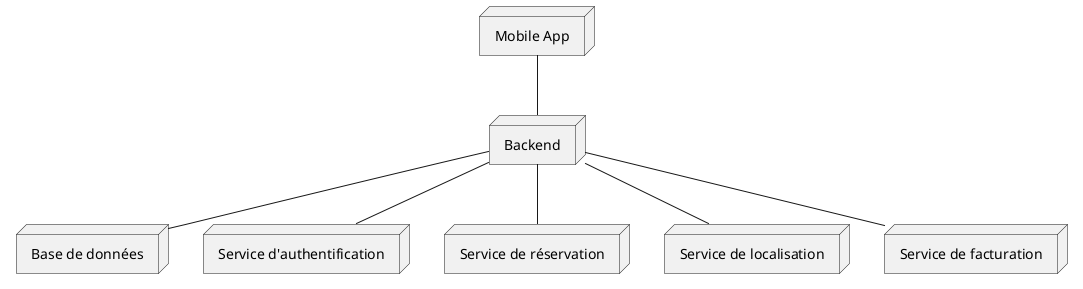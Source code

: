 @startuml
skinparam backgroundcolor transparent
node "Mobile App" as mobileapp
node "Backend" as backend
node "Base de données" as database
node "Service d'authentification" as authservice
node "Service de réservation" as bookingservice
node "Service de localisation" as locationservice
node "Service de facturation" as billingservice

mobileapp -- backend
backend -- database
backend -- authservice
backend -- bookingservice
backend -- locationservice
backend -- billingservice

@enduml
